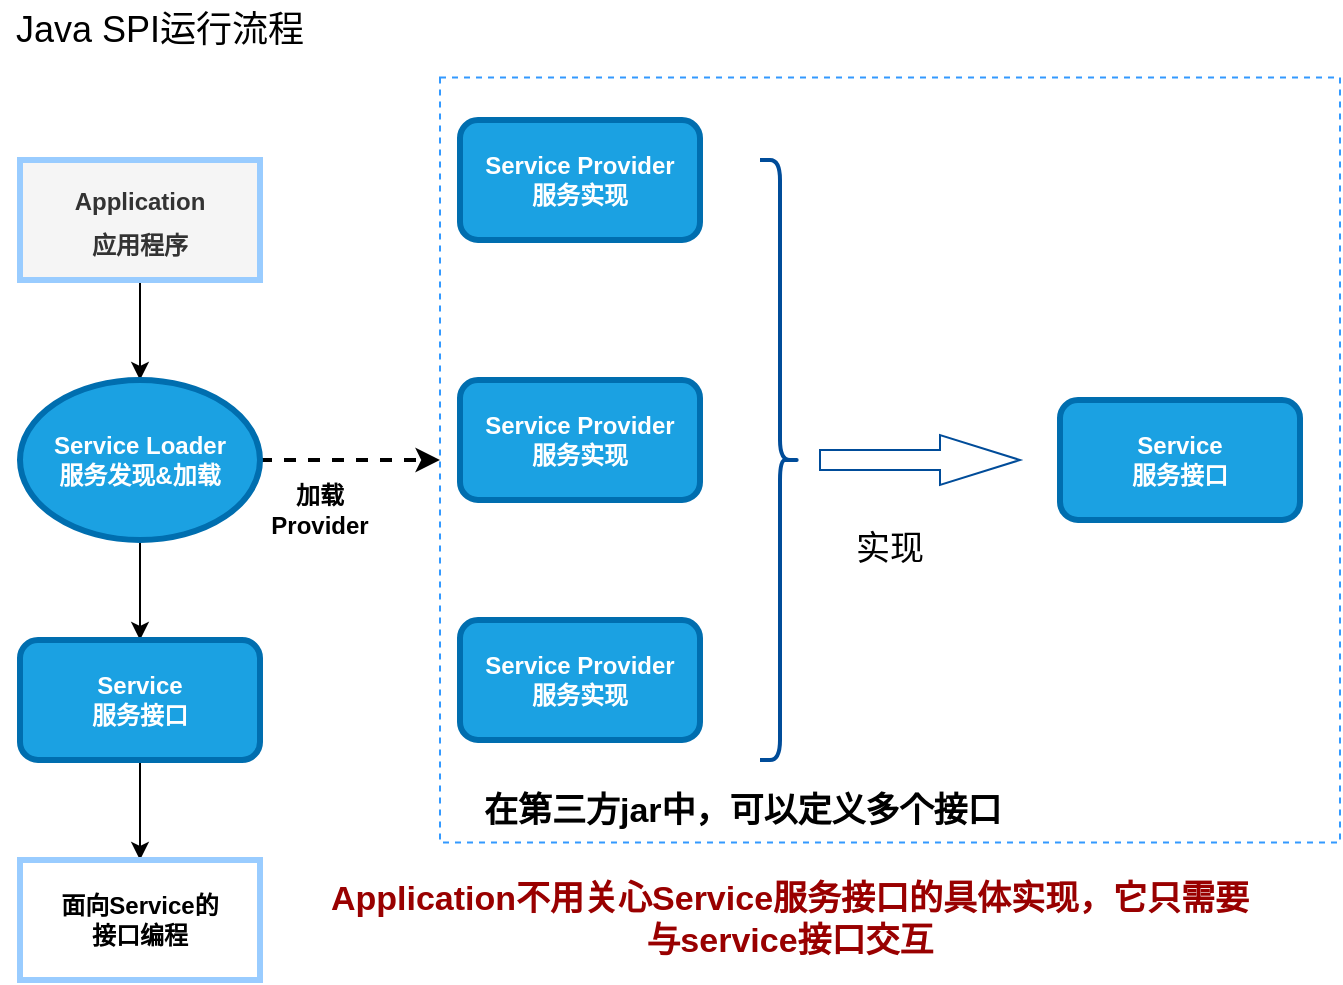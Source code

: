 <mxfile version="20.0.1" type="github">
  <diagram id="kVVNvzTN08mqrJiH0XA9" name="Java SPI">
    <mxGraphModel dx="782" dy="505" grid="0" gridSize="10" guides="1" tooltips="1" connect="1" arrows="1" fold="1" page="1" pageScale="1" pageWidth="827" pageHeight="1169" math="0" shadow="0">
      <root>
        <mxCell id="0" />
        <mxCell id="1" parent="0" />
        <mxCell id="X9M1OBzhwtyUV5M9so5b-1" value="" style="rounded=0;whiteSpace=wrap;html=1;strokeColor=#3399FF;fillColor=none;dashed=1;" vertex="1" parent="1">
          <mxGeometry x="300" y="278.75" width="450" height="382.5" as="geometry" />
        </mxCell>
        <mxCell id="KCVnxJGxcXCpIspmgDr1-1" value="&lt;font style=&quot;font-size: 18px;&quot;&gt;Java SPI运行流程&lt;/font&gt;" style="text;html=1;strokeColor=none;fillColor=none;align=center;verticalAlign=middle;whiteSpace=wrap;rounded=0;" parent="1" vertex="1">
          <mxGeometry x="80" y="240" width="160" height="30" as="geometry" />
        </mxCell>
        <mxCell id="X9M1OBzhwtyUV5M9so5b-17" style="edgeStyle=orthogonalEdgeStyle;rounded=0;orthogonalLoop=1;jettySize=auto;html=1;exitX=0.5;exitY=1;exitDx=0;exitDy=0;entryX=0.5;entryY=0;entryDx=0;entryDy=0;fontSize=17;fontColor=#990000;strokeWidth=1;" edge="1" parent="1" source="KCVnxJGxcXCpIspmgDr1-2" target="KCVnxJGxcXCpIspmgDr1-3">
          <mxGeometry relative="1" as="geometry" />
        </mxCell>
        <mxCell id="KCVnxJGxcXCpIspmgDr1-2" value="&lt;font style=&quot;font-size: 12px;&quot;&gt;&lt;b&gt;Application&lt;br&gt;应用程序&lt;/b&gt;&lt;/font&gt;" style="rounded=0;whiteSpace=wrap;html=1;fontSize=18;fillColor=#f5f5f5;strokeColor=#99CCFF;fontColor=#333333;perimeterSpacing=0;strokeWidth=3;" parent="1" vertex="1">
          <mxGeometry x="90" y="320" width="120" height="60" as="geometry" />
        </mxCell>
        <mxCell id="X9M1OBzhwtyUV5M9so5b-2" style="edgeStyle=orthogonalEdgeStyle;rounded=0;orthogonalLoop=1;jettySize=auto;html=1;entryX=0;entryY=0.5;entryDx=0;entryDy=0;dashed=1;strokeWidth=2;" edge="1" parent="1" source="KCVnxJGxcXCpIspmgDr1-3" target="X9M1OBzhwtyUV5M9so5b-1">
          <mxGeometry relative="1" as="geometry" />
        </mxCell>
        <mxCell id="X9M1OBzhwtyUV5M9so5b-18" style="edgeStyle=orthogonalEdgeStyle;rounded=0;orthogonalLoop=1;jettySize=auto;html=1;exitX=0.5;exitY=1;exitDx=0;exitDy=0;entryX=0.5;entryY=0;entryDx=0;entryDy=0;fontSize=17;fontColor=#990000;strokeWidth=1;" edge="1" parent="1" source="KCVnxJGxcXCpIspmgDr1-3" target="KCVnxJGxcXCpIspmgDr1-5">
          <mxGeometry relative="1" as="geometry" />
        </mxCell>
        <mxCell id="KCVnxJGxcXCpIspmgDr1-3" value="&lt;b&gt;Service Loader&lt;br&gt;服务发现&amp;amp;加载&lt;/b&gt;" style="ellipse;whiteSpace=wrap;html=1;fontSize=12;strokeColor=#006EAF;strokeWidth=3;fillColor=#1ba1e2;fontColor=#ffffff;" parent="1" vertex="1">
          <mxGeometry x="90" y="430" width="120" height="80" as="geometry" />
        </mxCell>
        <mxCell id="X9M1OBzhwtyUV5M9so5b-19" style="edgeStyle=orthogonalEdgeStyle;rounded=0;orthogonalLoop=1;jettySize=auto;html=1;exitX=0.5;exitY=1;exitDx=0;exitDy=0;entryX=0.5;entryY=0;entryDx=0;entryDy=0;fontSize=17;fontColor=#990000;strokeWidth=1;" edge="1" parent="1" source="KCVnxJGxcXCpIspmgDr1-5" target="KCVnxJGxcXCpIspmgDr1-6">
          <mxGeometry relative="1" as="geometry" />
        </mxCell>
        <mxCell id="KCVnxJGxcXCpIspmgDr1-5" value="&lt;b&gt;Service&lt;br&gt;服务接口&lt;/b&gt;" style="rounded=1;whiteSpace=wrap;html=1;fontSize=12;strokeColor=#006EAF;strokeWidth=3;fillColor=#1ba1e2;fontColor=#ffffff;" parent="1" vertex="1">
          <mxGeometry x="90" y="560" width="120" height="60" as="geometry" />
        </mxCell>
        <mxCell id="KCVnxJGxcXCpIspmgDr1-6" value="&lt;b&gt;面向Service的&lt;br&gt;接口编程&lt;/b&gt;" style="rounded=0;whiteSpace=wrap;html=1;fontSize=12;strokeWidth=3;strokeColor=#99CCFF;" parent="1" vertex="1">
          <mxGeometry x="90" y="670" width="120" height="60" as="geometry" />
        </mxCell>
        <mxCell id="KCVnxJGxcXCpIspmgDr1-7" value="&lt;b&gt;Service Provider&lt;br&gt;服务实现&lt;/b&gt;" style="rounded=1;whiteSpace=wrap;html=1;fontSize=12;strokeColor=#006EAF;strokeWidth=3;fillColor=#1ba1e2;fontColor=#ffffff;" parent="1" vertex="1">
          <mxGeometry x="310" y="300" width="120" height="60" as="geometry" />
        </mxCell>
        <mxCell id="KCVnxJGxcXCpIspmgDr1-8" value="&lt;b&gt;Service Provider&lt;br&gt;服务实现&lt;/b&gt;" style="rounded=1;whiteSpace=wrap;html=1;fontSize=12;strokeColor=#006EAF;strokeWidth=3;fillColor=#1ba1e2;fontColor=#ffffff;" parent="1" vertex="1">
          <mxGeometry x="310" y="430" width="120" height="60" as="geometry" />
        </mxCell>
        <mxCell id="KCVnxJGxcXCpIspmgDr1-9" value="&lt;b&gt;Service Provider&lt;br&gt;服务实现&lt;/b&gt;" style="rounded=1;whiteSpace=wrap;html=1;fontSize=12;strokeColor=#006EAF;strokeWidth=3;fillColor=#1ba1e2;fontColor=#ffffff;" parent="1" vertex="1">
          <mxGeometry x="310" y="550" width="120" height="60" as="geometry" />
        </mxCell>
        <mxCell id="X9M1OBzhwtyUV5M9so5b-3" value="加载Provider" style="text;html=1;strokeColor=none;fillColor=none;align=center;verticalAlign=middle;whiteSpace=wrap;rounded=0;dashed=1;fontStyle=1" vertex="1" parent="1">
          <mxGeometry x="210" y="480" width="60" height="30" as="geometry" />
        </mxCell>
        <mxCell id="X9M1OBzhwtyUV5M9so5b-6" value="&lt;b&gt;&lt;font style=&quot;font-size: 17px;&quot;&gt;在第三方jar中，可以定义多个接口&lt;/font&gt;&lt;/b&gt;" style="text;html=1;strokeColor=none;fillColor=none;align=left;verticalAlign=middle;whiteSpace=wrap;rounded=0;dashed=1;" vertex="1" parent="1">
          <mxGeometry x="320" y="631.25" width="270" height="30" as="geometry" />
        </mxCell>
        <mxCell id="X9M1OBzhwtyUV5M9so5b-9" value="" style="shape=curlyBracket;whiteSpace=wrap;html=1;rounded=1;flipH=1;fontSize=17;strokeColor=#004C99;fillColor=none;strokeWidth=2;" vertex="1" parent="1">
          <mxGeometry x="460" y="320" width="20" height="300" as="geometry" />
        </mxCell>
        <mxCell id="X9M1OBzhwtyUV5M9so5b-12" value="" style="html=1;shadow=0;dashed=0;align=center;verticalAlign=middle;shape=mxgraph.arrows2.arrow;dy=0.6;dx=40;notch=0;fontSize=17;strokeColor=#004C99;fillColor=none;" vertex="1" parent="1">
          <mxGeometry x="490" y="457.5" width="100" height="25" as="geometry" />
        </mxCell>
        <mxCell id="X9M1OBzhwtyUV5M9so5b-13" value="&lt;b&gt;Service&lt;br&gt;服务接口&lt;/b&gt;" style="rounded=1;whiteSpace=wrap;html=1;fontSize=12;strokeColor=#006EAF;strokeWidth=3;fillColor=#1ba1e2;fontColor=#ffffff;" vertex="1" parent="1">
          <mxGeometry x="610" y="440" width="120" height="60" as="geometry" />
        </mxCell>
        <mxCell id="X9M1OBzhwtyUV5M9so5b-14" value="实现" style="text;html=1;strokeColor=none;fillColor=none;align=center;verticalAlign=middle;whiteSpace=wrap;rounded=0;fontSize=17;" vertex="1" parent="1">
          <mxGeometry x="495" y="500" width="60" height="30" as="geometry" />
        </mxCell>
        <mxCell id="X9M1OBzhwtyUV5M9so5b-16" value="Application不用关心Service服务接口的具体实现，它只需要与service接口交互" style="text;html=1;strokeColor=none;fillColor=none;align=center;verticalAlign=middle;whiteSpace=wrap;rounded=0;fontSize=17;fontStyle=1;fontColor=#990000;" vertex="1" parent="1">
          <mxGeometry x="240" y="685" width="470" height="30" as="geometry" />
        </mxCell>
      </root>
    </mxGraphModel>
  </diagram>
</mxfile>
